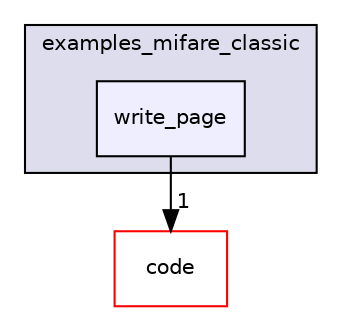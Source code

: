 digraph "examples_mifare_classic/write_page" {
  compound=true
  node [ fontsize="10", fontname="Helvetica"];
  edge [ labelfontsize="10", labelfontname="Helvetica"];
  subgraph clusterdir_3d4d49a34023605d025eb3d0b5f107a1 {
    graph [ bgcolor="#ddddee", pencolor="black", label="examples_mifare_classic" fontname="Helvetica", fontsize="10", URL="dir_3d4d49a34023605d025eb3d0b5f107a1.html"]
  dir_a0bf4458982de455af359d83a14fc4e0 [shape=box, label="write_page", style="filled", fillcolor="#eeeeff", pencolor="black", URL="dir_a0bf4458982de455af359d83a14fc4e0.html"];
  }
  dir_050edd66366d13764f98250ef6db77f6 [shape=box label="code" fillcolor="white" style="filled" color="red" URL="dir_050edd66366d13764f98250ef6db77f6.html"];
  dir_a0bf4458982de455af359d83a14fc4e0->dir_050edd66366d13764f98250ef6db77f6 [headlabel="1", labeldistance=1.5 headhref="dir_000009_000013.html"];
}
